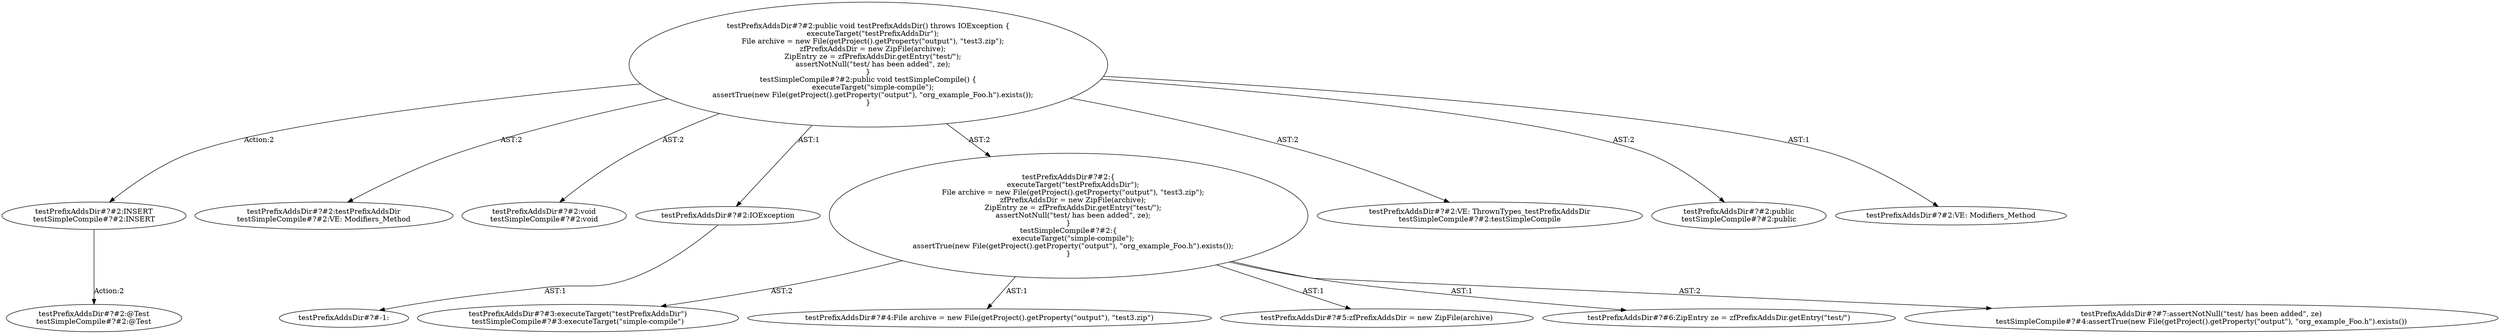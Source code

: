 digraph "Pattern" {
0 [label="testPrefixAddsDir#?#2:INSERT
testSimpleCompile#?#2:INSERT" shape=ellipse]
1 [label="testPrefixAddsDir#?#2:public void testPrefixAddsDir() throws IOException \{
    executeTarget(\"testPrefixAddsDir\");
    File archive = new File(getProject().getProperty(\"output\"), \"test3.zip\");
    zfPrefixAddsDir = new ZipFile(archive);
    ZipEntry ze = zfPrefixAddsDir.getEntry(\"test/\");
    assertNotNull(\"test/ has been added\", ze);
\}
testSimpleCompile#?#2:public void testSimpleCompile() \{
    executeTarget(\"simple-compile\");
    assertTrue(new File(getProject().getProperty(\"output\"), \"org_example_Foo.h\").exists());
\}" shape=ellipse]
2 [label="testPrefixAddsDir#?#2:testPrefixAddsDir
testSimpleCompile#?#2:VE: Modifiers_Method" shape=ellipse]
3 [label="testPrefixAddsDir#?#2:void
testSimpleCompile#?#2:void" shape=ellipse]
4 [label="testPrefixAddsDir#?#2:IOException" shape=ellipse]
5 [label="testPrefixAddsDir#?#-1:" shape=ellipse]
6 [label="testPrefixAddsDir#?#2:\{
    executeTarget(\"testPrefixAddsDir\");
    File archive = new File(getProject().getProperty(\"output\"), \"test3.zip\");
    zfPrefixAddsDir = new ZipFile(archive);
    ZipEntry ze = zfPrefixAddsDir.getEntry(\"test/\");
    assertNotNull(\"test/ has been added\", ze);
\}
testSimpleCompile#?#2:\{
    executeTarget(\"simple-compile\");
    assertTrue(new File(getProject().getProperty(\"output\"), \"org_example_Foo.h\").exists());
\}" shape=ellipse]
7 [label="testPrefixAddsDir#?#3:executeTarget(\"testPrefixAddsDir\")
testSimpleCompile#?#3:executeTarget(\"simple-compile\")" shape=ellipse]
8 [label="testPrefixAddsDir#?#4:File archive = new File(getProject().getProperty(\"output\"), \"test3.zip\")" shape=ellipse]
9 [label="testPrefixAddsDir#?#5:zfPrefixAddsDir = new ZipFile(archive)" shape=ellipse]
10 [label="testPrefixAddsDir#?#6:ZipEntry ze = zfPrefixAddsDir.getEntry(\"test/\")" shape=ellipse]
11 [label="testPrefixAddsDir#?#7:assertNotNull(\"test/ has been added\", ze)
testSimpleCompile#?#4:assertTrue(new File(getProject().getProperty(\"output\"), \"org_example_Foo.h\").exists())" shape=ellipse]
12 [label="testPrefixAddsDir#?#2:VE: ThrownTypes_testPrefixAddsDir
testSimpleCompile#?#2:testSimpleCompile" shape=ellipse]
13 [label="testPrefixAddsDir#?#2:public
testSimpleCompile#?#2:public" shape=ellipse]
14 [label="testPrefixAddsDir#?#2:VE: Modifiers_Method" shape=ellipse]
15 [label="testPrefixAddsDir#?#2:@Test
testSimpleCompile#?#2:@Test" shape=ellipse]
0 -> 15 [label="Action:2"];
1 -> 0 [label="Action:2"];
1 -> 2 [label="AST:2"];
1 -> 3 [label="AST:2"];
1 -> 4 [label="AST:1"];
1 -> 6 [label="AST:2"];
1 -> 12 [label="AST:2"];
1 -> 13 [label="AST:2"];
1 -> 14 [label="AST:1"];
4 -> 5 [label="AST:1"];
6 -> 7 [label="AST:2"];
6 -> 8 [label="AST:1"];
6 -> 9 [label="AST:1"];
6 -> 10 [label="AST:1"];
6 -> 11 [label="AST:2"];
}